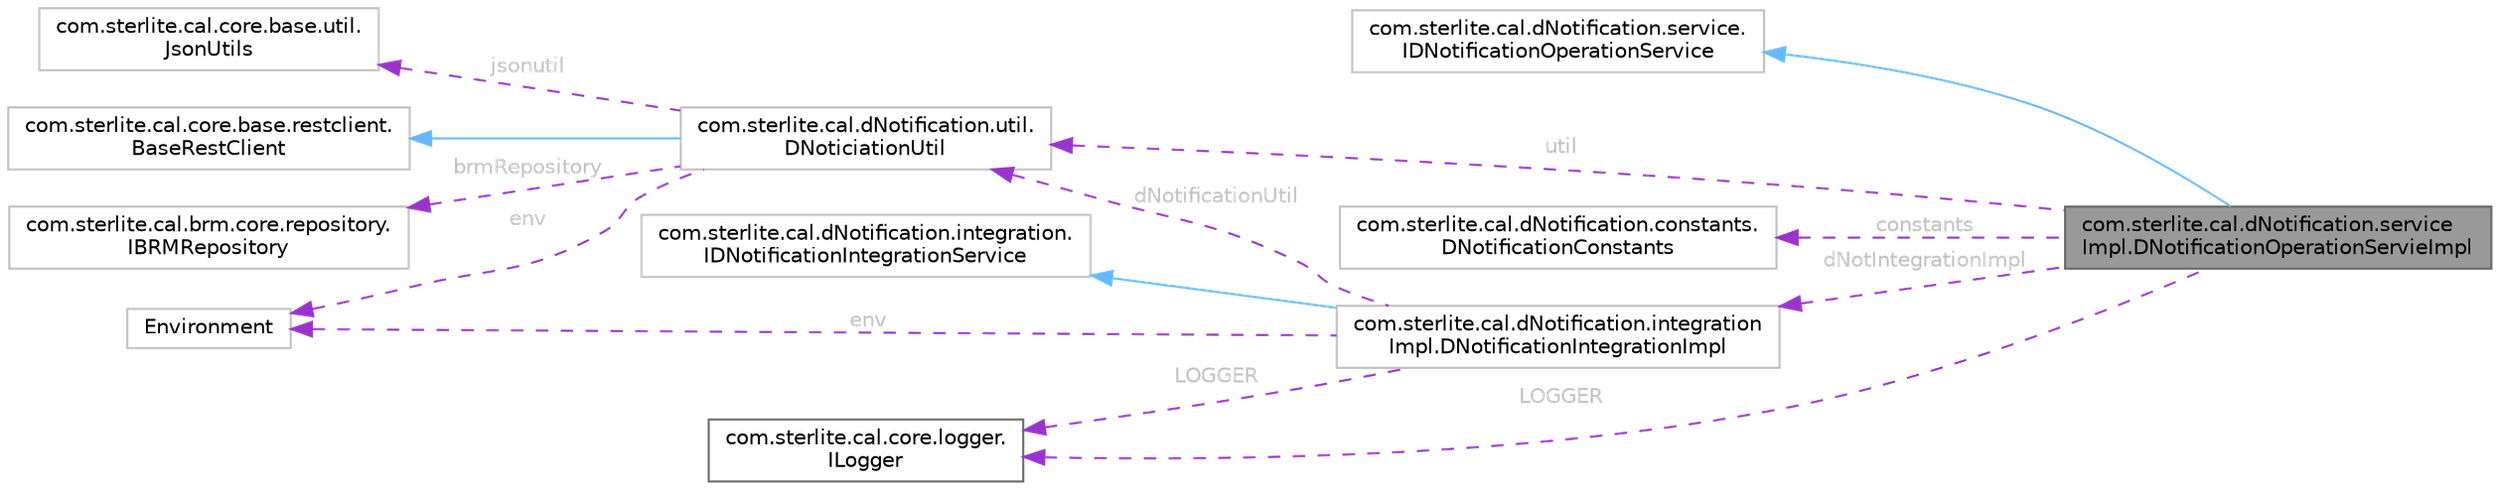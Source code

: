 digraph "com.sterlite.cal.dNotification.serviceImpl.DNotificationOperationServieImpl"
{
 // LATEX_PDF_SIZE
  bgcolor="transparent";
  edge [fontname=Helvetica,fontsize=10,labelfontname=Helvetica,labelfontsize=10];
  node [fontname=Helvetica,fontsize=10,shape=box,height=0.2,width=0.4];
  rankdir="LR";
  Node1 [id="Node000001",label="com.sterlite.cal.dNotification.service\lImpl.DNotificationOperationServieImpl",height=0.2,width=0.4,color="gray40", fillcolor="grey60", style="filled", fontcolor="black",tooltip=" "];
  Node2 -> Node1 [id="edge1_Node000001_Node000002",dir="back",color="steelblue1",style="solid",tooltip=" "];
  Node2 [id="Node000002",label="com.sterlite.cal.dNotification.service.\lIDNotificationOperationService",height=0.2,width=0.4,color="grey75", fillcolor="white", style="filled",URL="$interfacecom_1_1sterlite_1_1cal_1_1d_notification_1_1service_1_1_i_d_notification_operation_service.html",tooltip=" "];
  Node3 -> Node1 [id="edge2_Node000001_Node000003",dir="back",color="darkorchid3",style="dashed",tooltip=" ",label=" util",fontcolor="grey" ];
  Node3 [id="Node000003",label="com.sterlite.cal.dNotification.util.\lDNoticiationUtil",height=0.2,width=0.4,color="grey75", fillcolor="white", style="filled",URL="$classcom_1_1sterlite_1_1cal_1_1d_notification_1_1util_1_1_d_noticiation_util.html",tooltip=" "];
  Node4 -> Node3 [id="edge3_Node000003_Node000004",dir="back",color="steelblue1",style="solid",tooltip=" "];
  Node4 [id="Node000004",label="com.sterlite.cal.core.base.restclient.\lBaseRestClient",height=0.2,width=0.4,color="grey75", fillcolor="white", style="filled",URL="$classcom_1_1sterlite_1_1cal_1_1core_1_1base_1_1restclient_1_1_base_rest_client.html",tooltip=" "];
  Node5 -> Node3 [id="edge4_Node000003_Node000005",dir="back",color="darkorchid3",style="dashed",tooltip=" ",label=" brmRepository",fontcolor="grey" ];
  Node5 [id="Node000005",label="com.sterlite.cal.brm.core.repository.\lIBRMRepository",height=0.2,width=0.4,color="grey75", fillcolor="white", style="filled",URL="$interfacecom_1_1sterlite_1_1cal_1_1brm_1_1core_1_1repository_1_1_i_b_r_m_repository.html",tooltip=" "];
  Node6 -> Node3 [id="edge5_Node000003_Node000006",dir="back",color="darkorchid3",style="dashed",tooltip=" ",label=" env",fontcolor="grey" ];
  Node6 [id="Node000006",label="Environment",height=0.2,width=0.4,color="grey75", fillcolor="white", style="filled",tooltip=" "];
  Node7 -> Node3 [id="edge6_Node000003_Node000007",dir="back",color="darkorchid3",style="dashed",tooltip=" ",label=" jsonutil",fontcolor="grey" ];
  Node7 [id="Node000007",label="com.sterlite.cal.core.base.util.\lJsonUtils",height=0.2,width=0.4,color="grey75", fillcolor="white", style="filled",URL="$classcom_1_1sterlite_1_1cal_1_1core_1_1base_1_1util_1_1_json_utils.html",tooltip=" "];
  Node8 -> Node1 [id="edge7_Node000001_Node000008",dir="back",color="darkorchid3",style="dashed",tooltip=" ",label=" constants",fontcolor="grey" ];
  Node8 [id="Node000008",label="com.sterlite.cal.dNotification.constants.\lDNotificationConstants",height=0.2,width=0.4,color="grey75", fillcolor="white", style="filled",URL="$classcom_1_1sterlite_1_1cal_1_1d_notification_1_1constants_1_1_d_notification_constants.html",tooltip=" "];
  Node9 -> Node1 [id="edge8_Node000001_Node000009",dir="back",color="darkorchid3",style="dashed",tooltip=" ",label=" dNotIntegrationImpl",fontcolor="grey" ];
  Node9 [id="Node000009",label="com.sterlite.cal.dNotification.integration\lImpl.DNotificationIntegrationImpl",height=0.2,width=0.4,color="grey75", fillcolor="white", style="filled",URL="$classcom_1_1sterlite_1_1cal_1_1d_notification_1_1integration_impl_1_1_d_notification_integration_impl.html",tooltip=" "];
  Node10 -> Node9 [id="edge9_Node000009_Node000010",dir="back",color="steelblue1",style="solid",tooltip=" "];
  Node10 [id="Node000010",label="com.sterlite.cal.dNotification.integration.\lIDNotificationIntegrationService",height=0.2,width=0.4,color="grey75", fillcolor="white", style="filled",URL="$interfacecom_1_1sterlite_1_1cal_1_1d_notification_1_1integration_1_1_i_d_notification_integration_service.html",tooltip=" "];
  Node11 -> Node9 [id="edge10_Node000009_Node000011",dir="back",color="darkorchid3",style="dashed",tooltip=" ",label=" LOGGER",fontcolor="grey" ];
  Node11 [id="Node000011",label="com.sterlite.cal.core.logger.\lILogger",height=0.2,width=0.4,color="gray40", fillcolor="white", style="filled",URL="$interfacecom_1_1sterlite_1_1cal_1_1core_1_1logger_1_1_i_logger.html",tooltip=" "];
  Node3 -> Node9 [id="edge11_Node000009_Node000003",dir="back",color="darkorchid3",style="dashed",tooltip=" ",label=" dNotificationUtil",fontcolor="grey" ];
  Node6 -> Node9 [id="edge12_Node000009_Node000006",dir="back",color="darkorchid3",style="dashed",tooltip=" ",label=" env",fontcolor="grey" ];
  Node11 -> Node1 [id="edge13_Node000001_Node000011",dir="back",color="darkorchid3",style="dashed",tooltip=" ",label=" LOGGER",fontcolor="grey" ];
}
